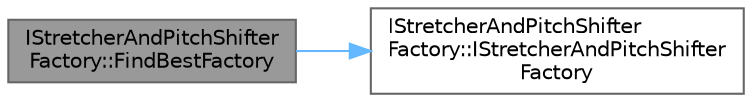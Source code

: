 digraph "IStretcherAndPitchShifterFactory::FindBestFactory"
{
 // INTERACTIVE_SVG=YES
 // LATEX_PDF_SIZE
  bgcolor="transparent";
  edge [fontname=Helvetica,fontsize=10,labelfontname=Helvetica,labelfontsize=10];
  node [fontname=Helvetica,fontsize=10,shape=box,height=0.2,width=0.4];
  rankdir="LR";
  Node1 [id="Node000001",label="IStretcherAndPitchShifter\lFactory::FindBestFactory",height=0.2,width=0.4,color="gray40", fillcolor="grey60", style="filled", fontcolor="black",tooltip="Finds a factory with available pitch shifters."];
  Node1 -> Node2 [id="edge1_Node000001_Node000002",color="steelblue1",style="solid",tooltip=" "];
  Node2 [id="Node000002",label="IStretcherAndPitchShifter\lFactory::IStretcherAndPitchShifter\lFactory",height=0.2,width=0.4,color="grey40", fillcolor="white", style="filled",URL="$d9/d5c/classIStretcherAndPitchShifterFactory.html#ac5a61dcda3549b9ededb9f0905d6ac3e",tooltip=" "];
}
